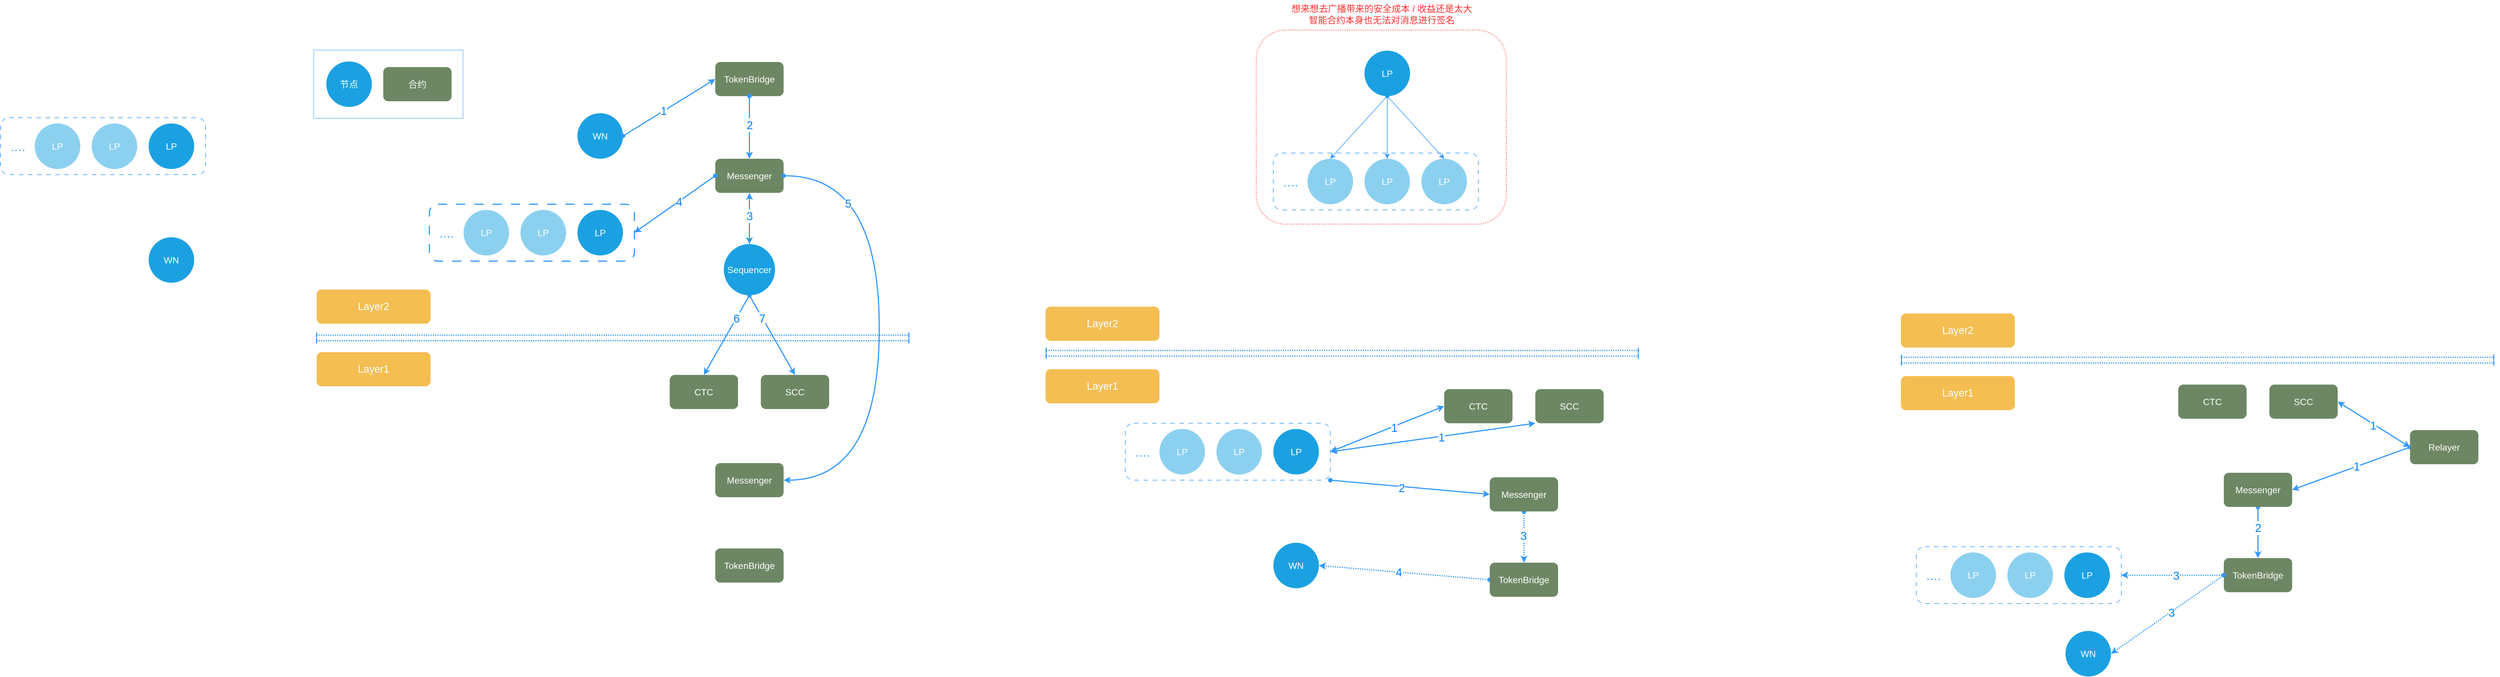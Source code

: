 <mxfile>
    <diagram id="WimCaZcpNjJ5USMCXraz" name="第 1 页">
        <mxGraphModel dx="1967" dy="816" grid="0" gridSize="10" guides="0" tooltips="1" connect="1" arrows="1" fold="1" page="0" pageScale="1" pageWidth="827" pageHeight="1169" background="#ffffff" math="0" shadow="0">
            <root>
                <mxCell id="0"/>
                <mxCell id="1" parent="0"/>
                <mxCell id="165" value="" style="rounded=1;whiteSpace=wrap;html=1;dashed=1;dashPattern=1 1;labelBackgroundColor=#FFFFFF;strokeWidth=2;fontFamily=Helvetica;fontSize=16;fontColor=default;opacity=50;fillColor=none;strokeColor=#FF3333;" vertex="1" parent="1">
                    <mxGeometry x="1690" y="114" width="439" height="341" as="geometry"/>
                </mxCell>
                <mxCell id="20" value="" style="rounded=1;whiteSpace=wrap;html=1;fontSize=16;fillColor=none;dashed=1;dashPattern=8 8;strokeColor=#3399FF;strokeWidth=2;" parent="1" vertex="1">
                    <mxGeometry x="238" y="420" width="360" height="100" as="geometry"/>
                </mxCell>
                <mxCell id="4" value="WN" style="ellipse;whiteSpace=wrap;html=1;aspect=fixed;fontSize=16;fillColor=#1ba1e2;fontColor=#ffffff;strokeColor=none;labelBackgroundColor=none;" parent="1" vertex="1">
                    <mxGeometry x="498" y="260" width="80" height="80" as="geometry"/>
                </mxCell>
                <mxCell id="17" style="edgeStyle=none;html=1;exitX=1;exitY=0.5;exitDx=0;exitDy=0;entryX=0;entryY=0.5;entryDx=0;entryDy=0;fontSize=16;startArrow=oval;startFill=1;strokeColor=#3399FF;labelBackgroundColor=none;strokeWidth=2;" parent="1" source="4" target="6" edge="1">
                    <mxGeometry relative="1" as="geometry"/>
                </mxCell>
                <mxCell id="73" value="1" style="edgeLabel;html=1;align=center;verticalAlign=middle;resizable=0;points=[];fontSize=20;labelBackgroundColor=#FFFFFF;fontColor=#007FFF;" parent="17" vertex="1" connectable="0">
                    <mxGeometry x="0.223" y="-4" relative="1" as="geometry">
                        <mxPoint x="-30" y="13" as="offset"/>
                    </mxGeometry>
                </mxCell>
                <mxCell id="5" value="LP" style="ellipse;whiteSpace=wrap;html=1;aspect=fixed;fontSize=16;fillColor=#1ba1e2;fontColor=#ffffff;strokeColor=none;labelBackgroundColor=none;" parent="1" vertex="1">
                    <mxGeometry x="498" y="430" width="80" height="80" as="geometry"/>
                </mxCell>
                <mxCell id="6" value="TokenBridge" style="rounded=1;whiteSpace=wrap;html=1;fontSize=16;strokeColor=none;fillColor=#6d8764;fontColor=#ffffff;labelBackgroundColor=none;" parent="1" vertex="1">
                    <mxGeometry x="740" y="170" width="120" height="60" as="geometry"/>
                </mxCell>
                <mxCell id="7" value="Messenger" style="rounded=1;whiteSpace=wrap;html=1;fontSize=16;strokeColor=none;fillColor=#6d8764;fontColor=#ffffff;labelBackgroundColor=none;" parent="1" vertex="1">
                    <mxGeometry x="740" y="340" width="120" height="60" as="geometry"/>
                </mxCell>
                <mxCell id="28" style="edgeStyle=orthogonalEdgeStyle;html=1;exitX=1;exitY=0.5;exitDx=0;exitDy=0;entryX=1;entryY=0.5;entryDx=0;entryDy=0;strokeColor=#3399FF;fontSize=16;startArrow=oval;startFill=1;labelBackgroundColor=none;elbow=vertical;curved=1;strokeWidth=2;" parent="1" source="7" target="10" edge="1">
                    <mxGeometry relative="1" as="geometry">
                        <Array as="points">
                            <mxPoint x="1028" y="370"/>
                            <mxPoint x="1028" y="905"/>
                        </Array>
                    </mxGeometry>
                </mxCell>
                <mxCell id="78" value="5" style="edgeLabel;html=1;align=center;verticalAlign=middle;resizable=0;points=[];fontSize=20;labelBackgroundColor=#FFFFFF;fontColor=#007FFF;" parent="28" vertex="1" connectable="0">
                    <mxGeometry x="-0.134" y="-2" relative="1" as="geometry">
                        <mxPoint x="-53" y="-161" as="offset"/>
                    </mxGeometry>
                </mxCell>
                <mxCell id="8" value="CTC" style="rounded=1;whiteSpace=wrap;html=1;fontSize=16;strokeColor=none;fillColor=#6d8764;fontColor=#ffffff;labelBackgroundColor=none;" parent="1" vertex="1">
                    <mxGeometry x="660" y="720" width="120" height="60" as="geometry"/>
                </mxCell>
                <mxCell id="9" value="SCC" style="rounded=1;whiteSpace=wrap;html=1;fontSize=16;strokeColor=none;fillColor=#6d8764;fontColor=#ffffff;labelBackgroundColor=none;" parent="1" vertex="1">
                    <mxGeometry x="820" y="720" width="120" height="60" as="geometry"/>
                </mxCell>
                <mxCell id="10" value="Messenger" style="rounded=1;whiteSpace=wrap;html=1;fontSize=16;strokeColor=none;fillColor=#6d8764;fontColor=#ffffff;labelBackgroundColor=none;" parent="1" vertex="1">
                    <mxGeometry x="740" y="875" width="120" height="60" as="geometry"/>
                </mxCell>
                <mxCell id="11" value="TokenBridge" style="rounded=1;whiteSpace=wrap;html=1;fontSize=16;strokeColor=none;fillColor=#6d8764;fontColor=#ffffff;labelBackgroundColor=none;" parent="1" vertex="1">
                    <mxGeometry x="740" y="1025" width="120" height="60" as="geometry"/>
                </mxCell>
                <mxCell id="26" style="edgeStyle=none;html=1;exitX=0.5;exitY=1;exitDx=0;exitDy=0;entryX=0.5;entryY=0;entryDx=0;entryDy=0;strokeColor=#3399FF;fontSize=16;startArrow=oval;startFill=1;labelBackgroundColor=none;strokeWidth=2;" parent="1" source="12" target="8" edge="1">
                    <mxGeometry relative="1" as="geometry"/>
                </mxCell>
                <mxCell id="77" value="6" style="edgeLabel;html=1;align=center;verticalAlign=middle;resizable=0;points=[];fontSize=20;labelBackgroundColor=#FFFFFF;fontColor=#007FFF;" parent="26" vertex="1" connectable="0">
                    <mxGeometry x="-0.186" relative="1" as="geometry">
                        <mxPoint x="9" y="-17" as="offset"/>
                    </mxGeometry>
                </mxCell>
                <mxCell id="27" style="edgeStyle=none;html=1;exitX=0.5;exitY=1;exitDx=0;exitDy=0;entryX=0.5;entryY=0;entryDx=0;entryDy=0;strokeColor=#3399FF;fontSize=16;startArrow=oval;startFill=1;labelBackgroundColor=none;strokeWidth=2;" parent="1" source="12" target="9" edge="1">
                    <mxGeometry relative="1" as="geometry"/>
                </mxCell>
                <mxCell id="80" value="7" style="edgeLabel;html=1;align=center;verticalAlign=middle;resizable=0;points=[];fontSize=20;labelBackgroundColor=#FFFFFF;fontColor=#007FFF;" parent="27" vertex="1" connectable="0">
                    <mxGeometry x="-0.467" relative="1" as="geometry">
                        <mxPoint y="2" as="offset"/>
                    </mxGeometry>
                </mxCell>
                <mxCell id="12" value="Sequencer" style="ellipse;whiteSpace=wrap;html=1;aspect=fixed;fontSize=16;fillColor=#1ba1e2;fontColor=#ffffff;strokeColor=none;labelBackgroundColor=none;" parent="1" vertex="1">
                    <mxGeometry x="755" y="490" width="90" height="90" as="geometry"/>
                </mxCell>
                <mxCell id="2" value="节点" style="ellipse;whiteSpace=wrap;html=1;aspect=fixed;fontSize=16;fillColor=#1ba1e2;fontColor=#ffffff;strokeColor=none;" parent="1" vertex="1">
                    <mxGeometry x="57" y="169" width="80" height="80" as="geometry"/>
                </mxCell>
                <mxCell id="3" value="合约" style="rounded=1;whiteSpace=wrap;html=1;fontSize=16;strokeColor=none;fillColor=#6d8764;fontColor=#ffffff;" parent="1" vertex="1">
                    <mxGeometry x="157" y="179" width="120" height="60" as="geometry"/>
                </mxCell>
                <mxCell id="18" style="edgeStyle=none;html=1;exitX=0.5;exitY=1;exitDx=0;exitDy=0;entryX=0.5;entryY=0;entryDx=0;entryDy=0;strokeColor=#3399FF;fontSize=16;startArrow=oval;startFill=1;labelBackgroundColor=none;strokeWidth=2;" parent="1" source="6" target="7" edge="1">
                    <mxGeometry relative="1" as="geometry"/>
                </mxCell>
                <mxCell id="74" value="2" style="edgeLabel;html=1;align=center;verticalAlign=middle;resizable=0;points=[];fontSize=20;labelBackgroundColor=#FFFFFF;fontColor=#007FFF;" parent="18" vertex="1" connectable="0">
                    <mxGeometry x="0.134" relative="1" as="geometry">
                        <mxPoint y="-13" as="offset"/>
                    </mxGeometry>
                </mxCell>
                <mxCell id="19" style="edgeStyle=none;html=1;exitX=0.5;exitY=1;exitDx=0;exitDy=0;entryX=0.5;entryY=0;entryDx=0;entryDy=0;strokeColor=#3399FF;fontSize=16;startArrow=classic;startFill=1;labelBackgroundColor=none;strokeWidth=2;" parent="1" source="7" target="12" edge="1">
                    <mxGeometry relative="1" as="geometry"/>
                </mxCell>
                <mxCell id="75" value="3" style="edgeLabel;html=1;align=center;verticalAlign=middle;resizable=0;points=[];fontSize=20;labelBackgroundColor=#FFFFFF;fontColor=#007FFF;" parent="19" vertex="1" connectable="0">
                    <mxGeometry x="-0.294" y="-2" relative="1" as="geometry">
                        <mxPoint x="2" y="8" as="offset"/>
                    </mxGeometry>
                </mxCell>
                <mxCell id="22" value="LP" style="ellipse;whiteSpace=wrap;html=1;aspect=fixed;fontSize=16;fillColor=#1ba1e2;fontColor=#ffffff;strokeColor=none;opacity=50;labelBackgroundColor=none;" parent="1" vertex="1">
                    <mxGeometry x="398" y="430" width="80" height="80" as="geometry"/>
                </mxCell>
                <mxCell id="23" value="LP" style="ellipse;whiteSpace=wrap;html=1;aspect=fixed;fontSize=16;fillColor=#1ba1e2;fontColor=#ffffff;strokeColor=none;opacity=50;" parent="1" vertex="1">
                    <mxGeometry x="298" y="430" width="80" height="80" as="geometry"/>
                </mxCell>
                <mxCell id="24" value="····" style="text;html=1;align=center;verticalAlign=middle;resizable=0;points=[];autosize=1;strokeColor=none;fillColor=none;fontSize=20;fontColor=#3399FF;" parent="1" vertex="1">
                    <mxGeometry x="243" y="455" width="50" height="40" as="geometry"/>
                </mxCell>
                <mxCell id="25" style="edgeStyle=none;html=1;exitX=0;exitY=0.5;exitDx=0;exitDy=0;entryX=1;entryY=0.5;entryDx=0;entryDy=0;strokeColor=#3399FF;fontSize=16;startArrow=oval;startFill=1;labelBackgroundColor=none;strokeWidth=2;" parent="1" source="7" target="20" edge="1">
                    <mxGeometry relative="1" as="geometry"/>
                </mxCell>
                <mxCell id="76" value="4" style="edgeLabel;html=1;align=center;verticalAlign=middle;resizable=0;points=[];fontSize=20;labelBackgroundColor=#FFFFFF;fontColor=#007FFF;" parent="25" vertex="1" connectable="0">
                    <mxGeometry x="-0.102" y="2" relative="1" as="geometry">
                        <mxPoint x="-2" y="-2" as="offset"/>
                    </mxGeometry>
                </mxCell>
                <mxCell id="47" value="CTC" style="rounded=1;whiteSpace=wrap;html=1;fontSize=16;strokeColor=none;fillColor=#6d8764;fontColor=#ffffff;" parent="1" vertex="1">
                    <mxGeometry x="2020" y="745" width="120" height="60" as="geometry"/>
                </mxCell>
                <mxCell id="107" style="edgeStyle=none;html=1;exitX=0;exitY=1;exitDx=0;exitDy=0;entryX=1;entryY=0.5;entryDx=0;entryDy=0;strokeColor=#3399FF;fontSize=16;startArrow=classic;startFill=1;endArrow=classic;endFill=1;labelBackgroundColor=none;strokeWidth=2;" parent="1" source="48" target="64" edge="1">
                    <mxGeometry relative="1" as="geometry"/>
                </mxCell>
                <mxCell id="108" value="1" style="edgeLabel;html=1;align=center;verticalAlign=middle;resizable=0;points=[];fontSize=20;fontColor=#007FFF;labelBackgroundColor=#FFFFFF;" parent="107" vertex="1" connectable="0">
                    <mxGeometry x="-0.083" y="1" relative="1" as="geometry">
                        <mxPoint as="offset"/>
                    </mxGeometry>
                </mxCell>
                <mxCell id="48" value="SCC" style="rounded=1;whiteSpace=wrap;html=1;fontSize=16;strokeColor=none;fillColor=#6d8764;fontColor=#ffffff;" parent="1" vertex="1">
                    <mxGeometry x="2180" y="745" width="120" height="60" as="geometry"/>
                </mxCell>
                <mxCell id="49" style="edgeStyle=none;html=1;exitX=0.5;exitY=1;exitDx=0;exitDy=0;entryX=0.5;entryY=0;entryDx=0;entryDy=0;strokeColor=#3399FF;fontSize=16;startArrow=oval;startFill=1;labelBackgroundColor=none;strokeWidth=2;dashed=1;dashPattern=1 1;" parent="1" source="50" target="52" edge="1">
                    <mxGeometry relative="1" as="geometry"/>
                </mxCell>
                <mxCell id="85" value="3" style="edgeLabel;html=1;align=center;verticalAlign=middle;resizable=0;points=[];fontSize=20;fontColor=#007FFF;labelBackgroundColor=#FFFFFF;" parent="49" vertex="1" connectable="0">
                    <mxGeometry x="-0.071" relative="1" as="geometry">
                        <mxPoint x="-1" as="offset"/>
                    </mxGeometry>
                </mxCell>
                <mxCell id="50" value="Messenger" style="rounded=1;whiteSpace=wrap;html=1;fontSize=16;strokeColor=none;fillColor=#6d8764;fontColor=#ffffff;" parent="1" vertex="1">
                    <mxGeometry x="2100" y="900" width="120" height="60" as="geometry"/>
                </mxCell>
                <mxCell id="51" style="edgeStyle=none;html=1;exitX=0;exitY=0.5;exitDx=0;exitDy=0;entryX=1;entryY=0.5;entryDx=0;entryDy=0;strokeColor=#3399FF;fontSize=16;startArrow=oval;startFill=1;labelBackgroundColor=none;strokeWidth=2;dashed=1;dashPattern=1 1;" parent="1" source="52" target="56" edge="1">
                    <mxGeometry relative="1" as="geometry"/>
                </mxCell>
                <mxCell id="83" value="4" style="edgeLabel;html=1;align=center;verticalAlign=middle;resizable=0;points=[];fontSize=20;fontColor=#007FFF;labelBackgroundColor=#FFFFFF;" parent="51" vertex="1" connectable="0">
                    <mxGeometry x="0.172" relative="1" as="geometry">
                        <mxPoint x="16" as="offset"/>
                    </mxGeometry>
                </mxCell>
                <mxCell id="52" value="TokenBridge" style="rounded=1;whiteSpace=wrap;html=1;fontSize=16;strokeColor=none;fillColor=#6d8764;fontColor=#ffffff;" parent="1" vertex="1">
                    <mxGeometry x="2100" y="1050" width="120" height="60" as="geometry"/>
                </mxCell>
                <mxCell id="56" value="WN" style="ellipse;whiteSpace=wrap;html=1;aspect=fixed;fontSize=16;fillColor=#1ba1e2;fontColor=#ffffff;strokeColor=none;" parent="1" vertex="1">
                    <mxGeometry x="1720" y="1015" width="80" height="80" as="geometry"/>
                </mxCell>
                <mxCell id="62" style="edgeStyle=none;html=1;exitX=1;exitY=0.5;exitDx=0;exitDy=0;entryX=0;entryY=0.5;entryDx=0;entryDy=0;strokeColor=#3399FF;fontSize=16;startArrow=classic;startFill=1;labelBackgroundColor=none;strokeWidth=2;" parent="1" source="64" target="47" edge="1">
                    <mxGeometry relative="1" as="geometry"/>
                </mxCell>
                <mxCell id="81" value="1" style="edgeLabel;html=1;align=center;verticalAlign=middle;resizable=0;points=[];fontSize=20;fontColor=#007FFF;labelBackgroundColor=#FFFFFF;" parent="62" vertex="1" connectable="0">
                    <mxGeometry x="0.115" y="-1" relative="1" as="geometry">
                        <mxPoint as="offset"/>
                    </mxGeometry>
                </mxCell>
                <mxCell id="63" style="edgeStyle=none;html=1;exitX=1;exitY=1;exitDx=0;exitDy=0;entryX=0;entryY=0.5;entryDx=0;entryDy=0;strokeColor=#3399FF;fontSize=16;startArrow=oval;startFill=1;labelBackgroundColor=none;strokeWidth=2;" parent="1" source="64" target="50" edge="1">
                    <mxGeometry relative="1" as="geometry"/>
                </mxCell>
                <mxCell id="82" value="2" style="edgeLabel;html=1;align=center;verticalAlign=middle;resizable=0;points=[];fontSize=20;fontColor=#007FFF;labelBackgroundColor=#FFFFFF;" parent="63" vertex="1" connectable="0">
                    <mxGeometry x="-0.106" y="-2" relative="1" as="geometry">
                        <mxPoint as="offset"/>
                    </mxGeometry>
                </mxCell>
                <mxCell id="64" value="" style="rounded=1;whiteSpace=wrap;html=1;fontSize=16;fillColor=none;dashed=1;dashPattern=8 8;strokeColor=#3399FF;" parent="1" vertex="1">
                    <mxGeometry x="1460" y="805" width="360" height="100" as="geometry"/>
                </mxCell>
                <mxCell id="65" value="LP" style="ellipse;whiteSpace=wrap;html=1;aspect=fixed;fontSize=16;fillColor=#1ba1e2;fontColor=#ffffff;strokeColor=none;" parent="1" vertex="1">
                    <mxGeometry x="1720" y="815" width="80" height="80" as="geometry"/>
                </mxCell>
                <mxCell id="66" value="LP" style="ellipse;whiteSpace=wrap;html=1;aspect=fixed;fontSize=16;fillColor=#1ba1e2;fontColor=#ffffff;strokeColor=none;opacity=50;" parent="1" vertex="1">
                    <mxGeometry x="1620" y="815" width="80" height="80" as="geometry"/>
                </mxCell>
                <mxCell id="67" value="LP" style="ellipse;whiteSpace=wrap;html=1;aspect=fixed;fontSize=16;fillColor=#1ba1e2;fontColor=#ffffff;strokeColor=none;opacity=50;" parent="1" vertex="1">
                    <mxGeometry x="1520" y="815" width="80" height="80" as="geometry"/>
                </mxCell>
                <mxCell id="68" value="····" style="text;html=1;align=center;verticalAlign=middle;resizable=0;points=[];autosize=1;strokeColor=none;fillColor=none;fontSize=20;fontColor=#3399FF;" parent="1" vertex="1">
                    <mxGeometry x="1465" y="840" width="50" height="40" as="geometry"/>
                </mxCell>
                <mxCell id="86" value="CTC" style="rounded=1;whiteSpace=wrap;html=1;fontSize=16;strokeColor=none;fillColor=#6d8764;fontColor=#ffffff;" parent="1" vertex="1">
                    <mxGeometry x="3309" y="737" width="120" height="60" as="geometry"/>
                </mxCell>
                <mxCell id="104" style="edgeStyle=none;html=1;exitX=0;exitY=0.5;exitDx=0;exitDy=0;entryX=1;entryY=0.5;entryDx=0;entryDy=0;strokeColor=#3399FF;fontSize=20;startArrow=oval;startFill=1;endArrow=classic;endFill=1;strokeWidth=2;" parent="1" source="157" target="90" edge="1">
                    <mxGeometry relative="1" as="geometry"/>
                </mxCell>
                <mxCell id="118" value="1" style="edgeLabel;html=1;align=center;verticalAlign=middle;resizable=0;points=[];fontSize=20;fontColor=#007FFF;labelBackgroundColor=#FFFFFF;" parent="104" vertex="1" connectable="0">
                    <mxGeometry x="-0.092" y="-1" relative="1" as="geometry">
                        <mxPoint as="offset"/>
                    </mxGeometry>
                </mxCell>
                <mxCell id="87" value="SCC" style="rounded=1;whiteSpace=wrap;html=1;fontSize=16;strokeColor=none;fillColor=#6d8764;fontColor=#ffffff;" parent="1" vertex="1">
                    <mxGeometry x="3469" y="737" width="120" height="60" as="geometry"/>
                </mxCell>
                <mxCell id="105" style="edgeStyle=none;html=1;exitX=0.5;exitY=1;exitDx=0;exitDy=0;entryX=0.5;entryY=0;entryDx=0;entryDy=0;strokeColor=#3399FF;fontSize=20;startArrow=oval;startFill=1;endArrow=classic;endFill=1;strokeWidth=2;" parent="1" source="90" target="93" edge="1">
                    <mxGeometry relative="1" as="geometry"/>
                </mxCell>
                <mxCell id="119" value="2" style="edgeLabel;html=1;align=center;verticalAlign=middle;resizable=0;points=[];fontSize=20;fontColor=#007FFF;labelBackgroundColor=#FFFFFF;" parent="105" vertex="1" connectable="0">
                    <mxGeometry x="-0.216" relative="1" as="geometry">
                        <mxPoint as="offset"/>
                    </mxGeometry>
                </mxCell>
                <mxCell id="90" value="Messenger" style="rounded=1;whiteSpace=wrap;html=1;fontSize=16;strokeColor=none;fillColor=#6d8764;fontColor=#ffffff;" parent="1" vertex="1">
                    <mxGeometry x="3389" y="892" width="120" height="60" as="geometry"/>
                </mxCell>
                <mxCell id="106" style="edgeStyle=none;html=1;exitX=0;exitY=0.5;exitDx=0;exitDy=0;entryX=1;entryY=0.5;entryDx=0;entryDy=0;strokeColor=#3399FF;fontSize=20;startArrow=oval;startFill=1;endArrow=classic;endFill=1;strokeWidth=2;dashed=1;dashPattern=1 1;" parent="1" source="93" target="99" edge="1">
                    <mxGeometry relative="1" as="geometry"/>
                </mxCell>
                <mxCell id="120" value="3" style="edgeLabel;html=1;align=center;verticalAlign=middle;resizable=0;points=[];fontSize=20;fontColor=#007FFF;labelBackgroundColor=#FFFFFF;" parent="106" vertex="1" connectable="0">
                    <mxGeometry x="-0.069" relative="1" as="geometry">
                        <mxPoint as="offset"/>
                    </mxGeometry>
                </mxCell>
                <mxCell id="93" value="TokenBridge" style="rounded=1;whiteSpace=wrap;html=1;fontSize=16;strokeColor=none;fillColor=#6d8764;fontColor=#ffffff;" parent="1" vertex="1">
                    <mxGeometry x="3389" y="1042" width="120" height="60" as="geometry"/>
                </mxCell>
                <mxCell id="99" value="" style="rounded=1;whiteSpace=wrap;html=1;fontSize=16;fillColor=none;dashed=1;dashPattern=8 8;strokeColor=#3399FF;" parent="1" vertex="1">
                    <mxGeometry x="2849" y="1022" width="360" height="100" as="geometry"/>
                </mxCell>
                <mxCell id="100" value="LP" style="ellipse;whiteSpace=wrap;html=1;aspect=fixed;fontSize=16;fillColor=#1ba1e2;fontColor=#ffffff;strokeColor=none;" parent="1" vertex="1">
                    <mxGeometry x="3109" y="1032" width="80" height="80" as="geometry"/>
                </mxCell>
                <mxCell id="101" value="LP" style="ellipse;whiteSpace=wrap;html=1;aspect=fixed;fontSize=16;fillColor=#1ba1e2;fontColor=#ffffff;strokeColor=none;opacity=50;" parent="1" vertex="1">
                    <mxGeometry x="3009" y="1032" width="80" height="80" as="geometry"/>
                </mxCell>
                <mxCell id="102" value="LP" style="ellipse;whiteSpace=wrap;html=1;aspect=fixed;fontSize=16;fillColor=#1ba1e2;fontColor=#ffffff;strokeColor=none;opacity=50;" parent="1" vertex="1">
                    <mxGeometry x="2909" y="1032" width="80" height="80" as="geometry"/>
                </mxCell>
                <mxCell id="103" value="····" style="text;html=1;align=center;verticalAlign=middle;resizable=0;points=[];autosize=1;strokeColor=none;fillColor=none;fontSize=20;fontColor=#3399FF;" parent="1" vertex="1">
                    <mxGeometry x="2854" y="1057" width="50" height="40" as="geometry"/>
                </mxCell>
                <mxCell id="109" value="" style="rounded=1;whiteSpace=wrap;html=1;fontSize=16;fillColor=none;dashed=1;dashPattern=8 8;strokeColor=#3399FF;" parent="1" vertex="1">
                    <mxGeometry x="1720" y="330" width="360" height="100" as="geometry"/>
                </mxCell>
                <mxCell id="115" style="edgeStyle=none;html=1;exitX=0.5;exitY=1;exitDx=0;exitDy=0;entryX=0.5;entryY=0;entryDx=0;entryDy=0;strokeColor=#3399FF;fontSize=20;startArrow=oval;startFill=1;endArrow=classic;endFill=1;" parent="1" source="110" target="112" edge="1">
                    <mxGeometry relative="1" as="geometry"/>
                </mxCell>
                <mxCell id="116" style="edgeStyle=none;html=1;exitX=0.5;exitY=1;exitDx=0;exitDy=0;entryX=0.5;entryY=0;entryDx=0;entryDy=0;strokeColor=#3399FF;fontSize=20;startArrow=oval;startFill=1;endArrow=classic;endFill=1;" parent="1" source="110" target="111" edge="1">
                    <mxGeometry relative="1" as="geometry"/>
                </mxCell>
                <mxCell id="117" style="edgeStyle=none;html=1;exitX=0.5;exitY=1;exitDx=0;exitDy=0;entryX=0.5;entryY=0;entryDx=0;entryDy=0;strokeColor=#3399FF;fontSize=20;startArrow=oval;startFill=1;endArrow=classic;endFill=1;" parent="1" source="110" target="114" edge="1">
                    <mxGeometry relative="1" as="geometry"/>
                </mxCell>
                <mxCell id="110" value="LP" style="ellipse;whiteSpace=wrap;html=1;aspect=fixed;fontSize=16;fillColor=#1ba1e2;fontColor=#ffffff;strokeColor=none;" parent="1" vertex="1">
                    <mxGeometry x="1880" y="150" width="80" height="80" as="geometry"/>
                </mxCell>
                <mxCell id="111" value="LP" style="ellipse;whiteSpace=wrap;html=1;aspect=fixed;fontSize=16;fillColor=#1ba1e2;fontColor=#ffffff;strokeColor=none;opacity=50;" parent="1" vertex="1">
                    <mxGeometry x="1880" y="340" width="80" height="80" as="geometry"/>
                </mxCell>
                <mxCell id="112" value="LP" style="ellipse;whiteSpace=wrap;html=1;aspect=fixed;fontSize=16;fillColor=#1ba1e2;fontColor=#ffffff;strokeColor=none;opacity=50;" parent="1" vertex="1">
                    <mxGeometry x="1780" y="340" width="80" height="80" as="geometry"/>
                </mxCell>
                <mxCell id="113" value="····" style="text;html=1;align=center;verticalAlign=middle;resizable=0;points=[];autosize=1;strokeColor=none;fillColor=none;fontSize=20;fontColor=#3399FF;" parent="1" vertex="1">
                    <mxGeometry x="1725" y="365" width="50" height="40" as="geometry"/>
                </mxCell>
                <mxCell id="114" value="LP" style="ellipse;whiteSpace=wrap;html=1;aspect=fixed;fontSize=16;fillColor=#1ba1e2;fontColor=#ffffff;strokeColor=none;opacity=50;" parent="1" vertex="1">
                    <mxGeometry x="1980" y="340" width="80" height="80" as="geometry"/>
                </mxCell>
                <mxCell id="130" value="" style="rounded=0;whiteSpace=wrap;html=1;fontSize=18;fontColor=#FFFFFF;opacity=70;fillColor=none;strokeColor=#3399FF;glass=0;" parent="1" vertex="1">
                    <mxGeometry x="35" y="149" width="262" height="120" as="geometry"/>
                </mxCell>
                <mxCell id="121" value="&lt;font style=&quot;font-size: 18px;&quot;&gt;Layer2&lt;/font&gt;" style="rounded=1;whiteSpace=wrap;html=1;fontSize=16;strokeColor=none;fillColor=#f0a30a;fontColor=#FFFFFF;opacity=70;" parent="1" vertex="1">
                    <mxGeometry x="40" y="570" width="200" height="60" as="geometry"/>
                </mxCell>
                <mxCell id="122" value="Layer1" style="rounded=1;whiteSpace=wrap;html=1;fontSize=18;strokeColor=none;fillColor=#f0a30a;fontColor=#FFFFFF;opacity=70;" parent="1" vertex="1">
                    <mxGeometry x="40" y="680" width="200" height="60" as="geometry"/>
                </mxCell>
                <mxCell id="136" value="" style="group" parent="1" vertex="1" connectable="0">
                    <mxGeometry x="40" y="650" width="1040" height="10" as="geometry"/>
                </mxCell>
                <mxCell id="13" value="" style="endArrow=baseDash;dashed=1;html=1;dashPattern=1 1;strokeWidth=2;fontSize=16;strokeColor=#3399FF;startArrow=baseDash;startFill=0;endFill=0;" parent="136" edge="1">
                    <mxGeometry width="50" height="50" relative="1" as="geometry">
                        <mxPoint as="sourcePoint"/>
                        <mxPoint x="1040" as="targetPoint"/>
                    </mxGeometry>
                </mxCell>
                <mxCell id="14" value="" style="endArrow=baseDash;dashed=1;html=1;dashPattern=1 1;strokeWidth=2;fontSize=16;strokeColor=#3399FF;startArrow=baseDash;startFill=0;endFill=0;" parent="136" edge="1">
                    <mxGeometry width="50" height="50" relative="1" as="geometry">
                        <mxPoint y="10" as="sourcePoint"/>
                        <mxPoint x="1040" y="10" as="targetPoint"/>
                    </mxGeometry>
                </mxCell>
                <mxCell id="137" value="" style="group" parent="1" vertex="1" connectable="0">
                    <mxGeometry x="1321" y="677" width="1040" height="10" as="geometry"/>
                </mxCell>
                <mxCell id="138" value="" style="endArrow=baseDash;dashed=1;html=1;dashPattern=1 1;strokeWidth=2;fontSize=16;strokeColor=#3399FF;startArrow=baseDash;startFill=0;endFill=0;" parent="137" edge="1">
                    <mxGeometry width="50" height="50" relative="1" as="geometry">
                        <mxPoint as="sourcePoint"/>
                        <mxPoint x="1040" as="targetPoint"/>
                    </mxGeometry>
                </mxCell>
                <mxCell id="139" value="" style="endArrow=baseDash;dashed=1;html=1;dashPattern=1 1;strokeWidth=2;fontSize=16;strokeColor=#3399FF;startArrow=baseDash;startFill=0;endFill=0;" parent="137" edge="1">
                    <mxGeometry width="50" height="50" relative="1" as="geometry">
                        <mxPoint y="10" as="sourcePoint"/>
                        <mxPoint x="1040" y="10" as="targetPoint"/>
                    </mxGeometry>
                </mxCell>
                <mxCell id="128" value="&lt;font style=&quot;font-size: 18px;&quot;&gt;Layer2&lt;/font&gt;" style="rounded=1;whiteSpace=wrap;html=1;fontSize=16;strokeColor=none;fillColor=#f0a30a;fontColor=#FFFFFF;opacity=70;" parent="1" vertex="1">
                    <mxGeometry x="1320" y="600" width="200" height="60" as="geometry"/>
                </mxCell>
                <mxCell id="129" value="Layer1" style="rounded=1;whiteSpace=wrap;html=1;fontSize=18;strokeColor=none;fillColor=#f0a30a;fontColor=#FFFFFF;opacity=70;" parent="1" vertex="1">
                    <mxGeometry x="1320" y="710" width="200" height="60" as="geometry"/>
                </mxCell>
                <mxCell id="141" value="WN" style="ellipse;whiteSpace=wrap;html=1;aspect=fixed;fontSize=16;fillColor=#1ba1e2;fontColor=#ffffff;strokeColor=none;" parent="1" vertex="1">
                    <mxGeometry x="-255" y="478" width="80" height="80" as="geometry"/>
                </mxCell>
                <mxCell id="142" value="" style="rounded=1;whiteSpace=wrap;html=1;fontSize=16;fillColor=none;dashed=1;dashPattern=8 8;strokeColor=#3399FF;" parent="1" vertex="1">
                    <mxGeometry x="-515" y="268" width="360" height="100" as="geometry"/>
                </mxCell>
                <mxCell id="143" value="LP" style="ellipse;whiteSpace=wrap;html=1;aspect=fixed;fontSize=16;fillColor=#1ba1e2;fontColor=#ffffff;strokeColor=none;" parent="1" vertex="1">
                    <mxGeometry x="-255" y="278" width="80" height="80" as="geometry"/>
                </mxCell>
                <mxCell id="144" value="LP" style="ellipse;whiteSpace=wrap;html=1;aspect=fixed;fontSize=16;fillColor=#1ba1e2;fontColor=#ffffff;strokeColor=none;opacity=50;" parent="1" vertex="1">
                    <mxGeometry x="-355" y="278" width="80" height="80" as="geometry"/>
                </mxCell>
                <mxCell id="145" value="LP" style="ellipse;whiteSpace=wrap;html=1;aspect=fixed;fontSize=16;fillColor=#1ba1e2;fontColor=#ffffff;strokeColor=none;opacity=50;" parent="1" vertex="1">
                    <mxGeometry x="-455" y="278" width="80" height="80" as="geometry"/>
                </mxCell>
                <mxCell id="146" value="····" style="text;html=1;align=center;verticalAlign=middle;resizable=0;points=[];autosize=1;strokeColor=none;fillColor=none;fontSize=20;fontColor=#3399FF;" parent="1" vertex="1">
                    <mxGeometry x="-510" y="303" width="50" height="40" as="geometry"/>
                </mxCell>
                <mxCell id="152" value="" style="group" parent="1" vertex="1" connectable="0">
                    <mxGeometry x="2823" y="689" width="1040" height="10" as="geometry"/>
                </mxCell>
                <mxCell id="153" value="" style="endArrow=baseDash;dashed=1;html=1;dashPattern=1 1;strokeWidth=2;fontSize=16;strokeColor=#3399FF;startArrow=baseDash;startFill=0;endFill=0;" parent="152" edge="1">
                    <mxGeometry width="50" height="50" relative="1" as="geometry">
                        <mxPoint as="sourcePoint"/>
                        <mxPoint x="1040" as="targetPoint"/>
                    </mxGeometry>
                </mxCell>
                <mxCell id="154" value="" style="endArrow=baseDash;dashed=1;html=1;dashPattern=1 1;strokeWidth=2;fontSize=16;strokeColor=#3399FF;startArrow=baseDash;startFill=0;endFill=0;" parent="152" edge="1">
                    <mxGeometry width="50" height="50" relative="1" as="geometry">
                        <mxPoint y="10" as="sourcePoint"/>
                        <mxPoint x="1040" y="10" as="targetPoint"/>
                    </mxGeometry>
                </mxCell>
                <mxCell id="155" value="&lt;font style=&quot;font-size: 18px;&quot;&gt;Layer2&lt;/font&gt;" style="rounded=1;whiteSpace=wrap;html=1;fontSize=16;strokeColor=none;fillColor=#f0a30a;fontColor=#FFFFFF;opacity=70;" parent="1" vertex="1">
                    <mxGeometry x="2822" y="612" width="200" height="60" as="geometry"/>
                </mxCell>
                <mxCell id="156" value="Layer1" style="rounded=1;whiteSpace=wrap;html=1;fontSize=18;strokeColor=none;fillColor=#f0a30a;fontColor=#FFFFFF;opacity=70;" parent="1" vertex="1">
                    <mxGeometry x="2822" y="722" width="200" height="60" as="geometry"/>
                </mxCell>
                <mxCell id="158" style="edgeStyle=none;shape=connector;rounded=1;html=1;exitX=0;exitY=0.5;exitDx=0;exitDy=0;entryX=1;entryY=0.5;entryDx=0;entryDy=0;labelBackgroundColor=default;strokeColor=#3399FF;strokeWidth=2;fontFamily=Helvetica;fontSize=20;fontColor=default;startArrow=classic;startFill=1;endArrow=classic;endFill=1;" edge="1" parent="1" source="157" target="87">
                    <mxGeometry relative="1" as="geometry"/>
                </mxCell>
                <mxCell id="159" value="1" style="edgeLabel;html=1;align=center;verticalAlign=middle;resizable=0;points=[];fontSize=20;fontFamily=Helvetica;fontColor=#007FFF;labelBackgroundColor=#FFFFFF;" vertex="1" connectable="0" parent="158">
                    <mxGeometry x="-0.107" relative="1" as="geometry">
                        <mxPoint x="-9" y="-4" as="offset"/>
                    </mxGeometry>
                </mxCell>
                <mxCell id="157" value="Relayer" style="rounded=1;whiteSpace=wrap;html=1;fontSize=16;strokeColor=none;fillColor=#6d8764;fontColor=#ffffff;" vertex="1" parent="1">
                    <mxGeometry x="3716" y="817" width="120" height="60" as="geometry"/>
                </mxCell>
                <mxCell id="161" value="WN" style="ellipse;whiteSpace=wrap;html=1;aspect=fixed;fontSize=16;fillColor=#1ba1e2;fontColor=#ffffff;strokeColor=none;" vertex="1" parent="1">
                    <mxGeometry x="3111" y="1170" width="80" height="80" as="geometry"/>
                </mxCell>
                <mxCell id="163" style="edgeStyle=none;html=1;exitX=0;exitY=0.5;exitDx=0;exitDy=0;entryX=1;entryY=0.5;entryDx=0;entryDy=0;strokeColor=#3399FF;fontSize=20;startArrow=oval;startFill=1;endArrow=classic;endFill=1;strokeWidth=2;dashed=1;dashPattern=1 1;" edge="1" parent="1" source="93" target="161">
                    <mxGeometry relative="1" as="geometry">
                        <mxPoint x="3450" y="1171" as="sourcePoint"/>
                        <mxPoint x="3270" y="1171" as="targetPoint"/>
                    </mxGeometry>
                </mxCell>
                <mxCell id="164" value="3" style="edgeLabel;html=1;align=center;verticalAlign=middle;resizable=0;points=[];fontSize=20;fontColor=#007FFF;labelBackgroundColor=#FFFFFF;" vertex="1" connectable="0" parent="163">
                    <mxGeometry x="-0.069" relative="1" as="geometry">
                        <mxPoint as="offset"/>
                    </mxGeometry>
                </mxCell>
                <mxCell id="166" value="&lt;font color=&quot;#ff3333&quot;&gt;想来想去广播带来的安全成本 / 收益还是太大&lt;br&gt;智能合约本身也无法对消息进行签名&lt;br&gt;&lt;/font&gt;" style="text;html=1;align=center;verticalAlign=middle;resizable=0;points=[];autosize=1;strokeColor=none;fillColor=none;fontSize=16;fontFamily=Helvetica;fontColor=default;" vertex="1" parent="1">
                    <mxGeometry x="1742" y="61" width="335" height="50" as="geometry"/>
                </mxCell>
            </root>
        </mxGraphModel>
    </diagram>
</mxfile>
